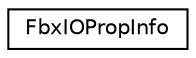 digraph "クラス階層図"
{
  edge [fontname="Helvetica",fontsize="10",labelfontname="Helvetica",labelfontsize="10"];
  node [fontname="Helvetica",fontsize="10",shape=record];
  rankdir="LR";
  Node0 [label="FbxIOPropInfo",height=0.2,width=0.4,color="black", fillcolor="white", style="filled",URL="$class_fbx_i_o_prop_info.html"];
}
